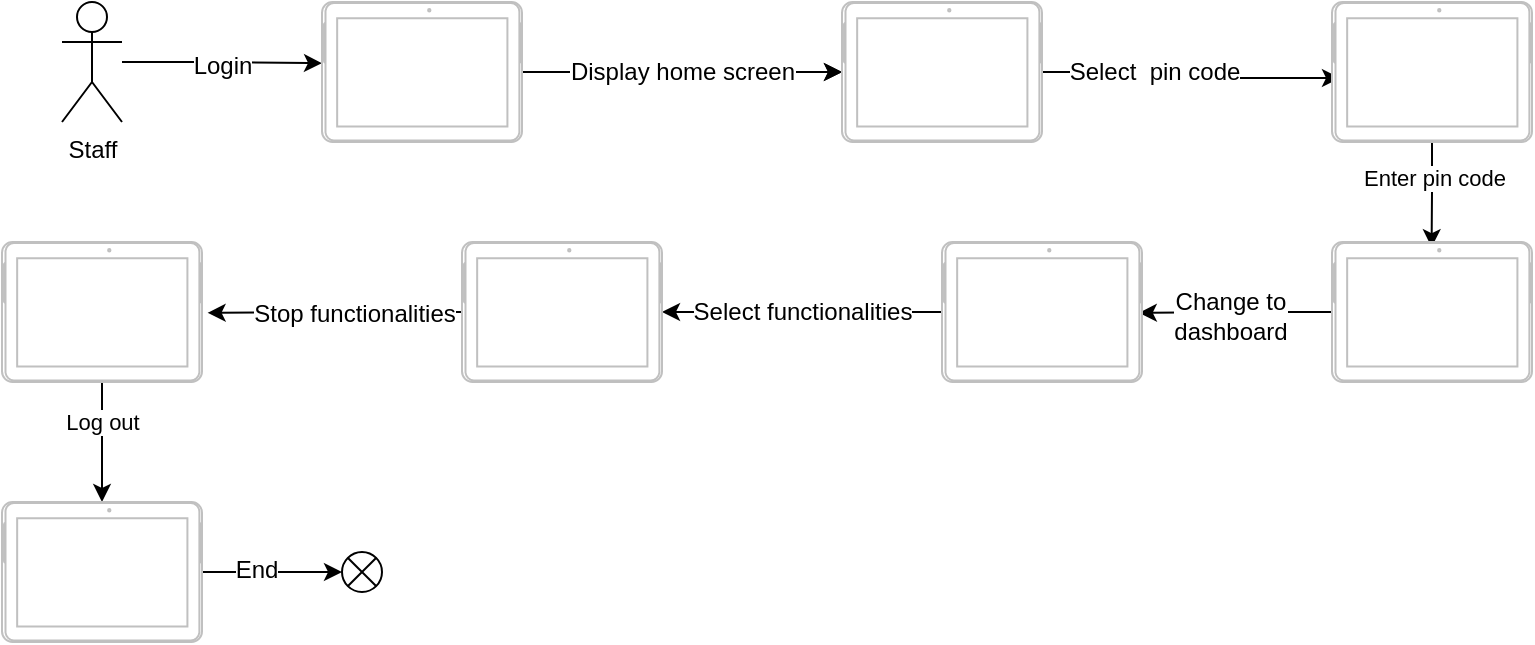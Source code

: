 <mxfile version="21.5.1" type="github" pages="3">
  <diagram name="Page-1" id="SnVdRLN-_1A_OSKU2oY6">
    <mxGraphModel dx="1050" dy="549" grid="1" gridSize="10" guides="1" tooltips="1" connect="1" arrows="1" fold="1" page="1" pageScale="1" pageWidth="850" pageHeight="1100" math="0" shadow="0">
      <root>
        <mxCell id="0" />
        <mxCell id="1" parent="0" />
        <mxCell id="2sN726RHxl2t0YSqJnx4-3" value="&lt;font style=&quot;font-size: 12px;&quot;&gt;Login&lt;/font&gt;" style="edgeStyle=orthogonalEdgeStyle;rounded=0;orthogonalLoop=1;jettySize=auto;html=1;entryX=0.563;entryY=0;entryDx=0;entryDy=0;entryPerimeter=0;fontSize=14;" parent="1" source="2sN726RHxl2t0YSqJnx4-1" target="2sN726RHxl2t0YSqJnx4-2" edge="1">
          <mxGeometry relative="1" as="geometry" />
        </mxCell>
        <mxCell id="2sN726RHxl2t0YSqJnx4-1" value="Staff" style="shape=umlActor;verticalLabelPosition=bottom;verticalAlign=top;html=1;outlineConnect=0;fontSize=12;" parent="1" vertex="1">
          <mxGeometry x="30" y="180" width="30" height="60" as="geometry" />
        </mxCell>
        <mxCell id="2sN726RHxl2t0YSqJnx4-6" style="edgeStyle=orthogonalEdgeStyle;rounded=0;orthogonalLoop=1;jettySize=auto;html=1;" parent="1" source="2sN726RHxl2t0YSqJnx4-2" target="2sN726RHxl2t0YSqJnx4-5" edge="1">
          <mxGeometry relative="1" as="geometry" />
        </mxCell>
        <mxCell id="2sN726RHxl2t0YSqJnx4-7" value="Display home screen" style="edgeStyle=orthogonalEdgeStyle;rounded=0;orthogonalLoop=1;jettySize=auto;html=1;fontSize=12;" parent="1" source="2sN726RHxl2t0YSqJnx4-2" target="2sN726RHxl2t0YSqJnx4-5" edge="1">
          <mxGeometry relative="1" as="geometry" />
        </mxCell>
        <mxCell id="2sN726RHxl2t0YSqJnx4-2" value="" style="verticalLabelPosition=bottom;verticalAlign=top;html=1;shadow=0;dashed=0;strokeWidth=1;shape=mxgraph.android.tab2;strokeColor=#c0c0c0;direction=north;" parent="1" vertex="1">
          <mxGeometry x="160" y="180" width="100" height="70" as="geometry" />
        </mxCell>
        <mxCell id="2sN726RHxl2t0YSqJnx4-19" style="edgeStyle=orthogonalEdgeStyle;rounded=0;orthogonalLoop=1;jettySize=auto;html=1;entryX=0.457;entryY=0.04;entryDx=0;entryDy=0;entryPerimeter=0;" parent="1" source="2sN726RHxl2t0YSqJnx4-5" target="2sN726RHxl2t0YSqJnx4-20" edge="1">
          <mxGeometry relative="1" as="geometry">
            <mxPoint x="620" y="215" as="targetPoint" />
          </mxGeometry>
        </mxCell>
        <mxCell id="2sN726RHxl2t0YSqJnx4-27" value="Select&amp;nbsp; pin code" style="edgeLabel;html=1;align=center;verticalAlign=middle;resizable=0;points=[];fontSize=12;" parent="2sN726RHxl2t0YSqJnx4-19" vertex="1" connectable="0">
          <mxGeometry x="-0.271" y="-3" relative="1" as="geometry">
            <mxPoint y="-3" as="offset" />
          </mxGeometry>
        </mxCell>
        <mxCell id="2sN726RHxl2t0YSqJnx4-5" value="" style="verticalLabelPosition=bottom;verticalAlign=top;html=1;shadow=0;dashed=0;strokeWidth=1;shape=mxgraph.android.tab2;strokeColor=#c0c0c0;direction=north;" parent="1" vertex="1">
          <mxGeometry x="420" y="180" width="100" height="70" as="geometry" />
        </mxCell>
        <mxCell id="nK3qLVdeOrHSDVej1fRH-6" style="edgeStyle=orthogonalEdgeStyle;rounded=0;orthogonalLoop=1;jettySize=auto;html=1;entryX=0.963;entryY=0.498;entryDx=0;entryDy=0;entryPerimeter=0;" edge="1" parent="1" source="2sN726RHxl2t0YSqJnx4-20" target="nK3qLVdeOrHSDVej1fRH-1">
          <mxGeometry relative="1" as="geometry" />
        </mxCell>
        <mxCell id="nK3qLVdeOrHSDVej1fRH-7" value="Enter pin code" style="edgeLabel;html=1;align=center;verticalAlign=middle;resizable=0;points=[];" vertex="1" connectable="0" parent="nK3qLVdeOrHSDVej1fRH-6">
          <mxGeometry x="-0.28" y="1" relative="1" as="geometry">
            <mxPoint y="-1" as="offset" />
          </mxGeometry>
        </mxCell>
        <mxCell id="2sN726RHxl2t0YSqJnx4-20" value="" style="verticalLabelPosition=bottom;verticalAlign=top;html=1;shadow=0;dashed=0;strokeWidth=1;shape=mxgraph.android.tab2;strokeColor=#c0c0c0;direction=north;" parent="1" vertex="1">
          <mxGeometry x="665" y="180" width="100" height="70" as="geometry" />
        </mxCell>
        <mxCell id="2sN726RHxl2t0YSqJnx4-30" value="" style="verticalLabelPosition=bottom;verticalAlign=top;html=1;shape=mxgraph.flowchart.or;" parent="1" vertex="1">
          <mxGeometry x="170" y="455" width="20" height="20" as="geometry" />
        </mxCell>
        <mxCell id="nK3qLVdeOrHSDVej1fRH-10" style="edgeStyle=orthogonalEdgeStyle;rounded=0;orthogonalLoop=1;jettySize=auto;html=1;entryX=0.494;entryY=0.984;entryDx=0;entryDy=0;entryPerimeter=0;" edge="1" parent="1" source="nK3qLVdeOrHSDVej1fRH-1" target="nK3qLVdeOrHSDVej1fRH-8">
          <mxGeometry relative="1" as="geometry" />
        </mxCell>
        <mxCell id="nK3qLVdeOrHSDVej1fRH-11" value="Change to&lt;br style=&quot;font-size: 12px;&quot;&gt;dashboard" style="edgeLabel;html=1;align=center;verticalAlign=middle;resizable=0;points=[];fontSize=12;" vertex="1" connectable="0" parent="nK3qLVdeOrHSDVej1fRH-10">
          <mxGeometry x="0.068" y="1" relative="1" as="geometry">
            <mxPoint as="offset" />
          </mxGeometry>
        </mxCell>
        <mxCell id="nK3qLVdeOrHSDVej1fRH-1" value="" style="verticalLabelPosition=bottom;verticalAlign=top;html=1;shadow=0;dashed=0;strokeWidth=1;shape=mxgraph.android.tab2;strokeColor=#c0c0c0;direction=north;" vertex="1" parent="1">
          <mxGeometry x="665" y="300" width="100" height="70" as="geometry" />
        </mxCell>
        <mxCell id="nK3qLVdeOrHSDVej1fRH-13" value="" style="edgeStyle=orthogonalEdgeStyle;rounded=0;orthogonalLoop=1;jettySize=auto;html=1;" edge="1" parent="1" source="nK3qLVdeOrHSDVej1fRH-8" target="nK3qLVdeOrHSDVej1fRH-12">
          <mxGeometry relative="1" as="geometry" />
        </mxCell>
        <mxCell id="nK3qLVdeOrHSDVej1fRH-14" value="Select functionalities" style="edgeLabel;html=1;align=center;verticalAlign=middle;resizable=0;points=[];fontSize=12;" vertex="1" connectable="0" parent="nK3qLVdeOrHSDVej1fRH-13">
          <mxGeometry x="0.005" y="-4" relative="1" as="geometry">
            <mxPoint y="4" as="offset" />
          </mxGeometry>
        </mxCell>
        <mxCell id="nK3qLVdeOrHSDVej1fRH-8" value="" style="verticalLabelPosition=bottom;verticalAlign=top;html=1;shadow=0;dashed=0;strokeWidth=1;shape=mxgraph.android.tab2;strokeColor=#c0c0c0;direction=north;" vertex="1" parent="1">
          <mxGeometry x="470" y="300" width="100" height="70" as="geometry" />
        </mxCell>
        <mxCell id="nK3qLVdeOrHSDVej1fRH-19" style="edgeStyle=orthogonalEdgeStyle;rounded=0;orthogonalLoop=1;jettySize=auto;html=1;entryX=0.494;entryY=1.028;entryDx=0;entryDy=0;entryPerimeter=0;" edge="1" parent="1" source="nK3qLVdeOrHSDVej1fRH-12" target="nK3qLVdeOrHSDVej1fRH-15">
          <mxGeometry relative="1" as="geometry" />
        </mxCell>
        <mxCell id="nK3qLVdeOrHSDVej1fRH-24" value="Stop functionalities" style="edgeLabel;html=1;align=center;verticalAlign=middle;resizable=0;points=[];fontSize=12;" vertex="1" connectable="0" parent="nK3qLVdeOrHSDVej1fRH-19">
          <mxGeometry x="-0.16" y="1" relative="1" as="geometry">
            <mxPoint x="-1" as="offset" />
          </mxGeometry>
        </mxCell>
        <mxCell id="nK3qLVdeOrHSDVej1fRH-12" value="" style="verticalLabelPosition=bottom;verticalAlign=top;html=1;shadow=0;dashed=0;strokeWidth=1;shape=mxgraph.android.tab2;strokeColor=#c0c0c0;direction=north;" vertex="1" parent="1">
          <mxGeometry x="230" y="300" width="100" height="70" as="geometry" />
        </mxCell>
        <mxCell id="66upNzBI9f2kH6k-uRZi-2" value="" style="edgeStyle=orthogonalEdgeStyle;rounded=0;orthogonalLoop=1;jettySize=auto;html=1;" edge="1" parent="1" source="nK3qLVdeOrHSDVej1fRH-15" target="66upNzBI9f2kH6k-uRZi-1">
          <mxGeometry relative="1" as="geometry" />
        </mxCell>
        <mxCell id="66upNzBI9f2kH6k-uRZi-3" value="Log out" style="edgeLabel;html=1;align=center;verticalAlign=middle;resizable=0;points=[];" vertex="1" connectable="0" parent="66upNzBI9f2kH6k-uRZi-2">
          <mxGeometry x="-0.333" relative="1" as="geometry">
            <mxPoint as="offset" />
          </mxGeometry>
        </mxCell>
        <mxCell id="nK3qLVdeOrHSDVej1fRH-15" value="" style="verticalLabelPosition=bottom;verticalAlign=top;html=1;shadow=0;dashed=0;strokeWidth=1;shape=mxgraph.android.tab2;strokeColor=#c0c0c0;direction=north;" vertex="1" parent="1">
          <mxGeometry y="300" width="100" height="70" as="geometry" />
        </mxCell>
        <mxCell id="66upNzBI9f2kH6k-uRZi-4" style="edgeStyle=orthogonalEdgeStyle;rounded=0;orthogonalLoop=1;jettySize=auto;html=1;entryX=0;entryY=0.5;entryDx=0;entryDy=0;entryPerimeter=0;" edge="1" parent="1" source="66upNzBI9f2kH6k-uRZi-1" target="2sN726RHxl2t0YSqJnx4-30">
          <mxGeometry relative="1" as="geometry" />
        </mxCell>
        <mxCell id="66upNzBI9f2kH6k-uRZi-6" value="End" style="edgeLabel;html=1;align=center;verticalAlign=middle;resizable=0;points=[];fontSize=12;" vertex="1" connectable="0" parent="66upNzBI9f2kH6k-uRZi-4">
          <mxGeometry x="-0.24" y="1" relative="1" as="geometry">
            <mxPoint as="offset" />
          </mxGeometry>
        </mxCell>
        <mxCell id="66upNzBI9f2kH6k-uRZi-1" value="" style="verticalLabelPosition=bottom;verticalAlign=top;html=1;shadow=0;dashed=0;strokeWidth=1;shape=mxgraph.android.tab2;strokeColor=#c0c0c0;direction=north;" vertex="1" parent="1">
          <mxGeometry y="430" width="100" height="70" as="geometry" />
        </mxCell>
      </root>
    </mxGraphModel>
  </diagram>
  <diagram id="7R3RUDtyLBD4u7Aj02Cq" name="Page-2">
    <mxGraphModel dx="1050" dy="549" grid="1" gridSize="10" guides="1" tooltips="1" connect="1" arrows="1" fold="1" page="1" pageScale="1" pageWidth="850" pageHeight="1100" math="0" shadow="0">
      <root>
        <mxCell id="0" />
        <mxCell id="1" parent="0" />
        <mxCell id="Q7b0-w76bM-RjUrW4GwP-1" value="Login" style="edgeStyle=orthogonalEdgeStyle;rounded=0;orthogonalLoop=1;jettySize=auto;html=1;entryX=0.563;entryY=0;entryDx=0;entryDy=0;entryPerimeter=0;fontSize=12;" edge="1" parent="1" source="Q7b0-w76bM-RjUrW4GwP-2" target="Q7b0-w76bM-RjUrW4GwP-5">
          <mxGeometry x="-0.006" relative="1" as="geometry">
            <mxPoint as="offset" />
          </mxGeometry>
        </mxCell>
        <mxCell id="Q7b0-w76bM-RjUrW4GwP-2" value="Admin" style="shape=umlActor;verticalLabelPosition=bottom;verticalAlign=top;html=1;outlineConnect=0;fontSize=12;" vertex="1" parent="1">
          <mxGeometry x="30" y="180" width="30" height="60" as="geometry" />
        </mxCell>
        <mxCell id="Q7b0-w76bM-RjUrW4GwP-3" style="edgeStyle=orthogonalEdgeStyle;rounded=0;orthogonalLoop=1;jettySize=auto;html=1;" edge="1" parent="1" source="Q7b0-w76bM-RjUrW4GwP-5" target="Q7b0-w76bM-RjUrW4GwP-8">
          <mxGeometry relative="1" as="geometry" />
        </mxCell>
        <mxCell id="Q7b0-w76bM-RjUrW4GwP-4" value="Display dashboard" style="edgeStyle=orthogonalEdgeStyle;rounded=0;orthogonalLoop=1;jettySize=auto;html=1;fontSize=12;" edge="1" parent="1" source="Q7b0-w76bM-RjUrW4GwP-5" target="Q7b0-w76bM-RjUrW4GwP-8">
          <mxGeometry relative="1" as="geometry" />
        </mxCell>
        <mxCell id="Q7b0-w76bM-RjUrW4GwP-5" value="" style="verticalLabelPosition=bottom;verticalAlign=top;html=1;shadow=0;dashed=0;strokeWidth=1;shape=mxgraph.android.tab2;strokeColor=#c0c0c0;direction=north;" vertex="1" parent="1">
          <mxGeometry x="160" y="180" width="100" height="70" as="geometry" />
        </mxCell>
        <mxCell id="Q7b0-w76bM-RjUrW4GwP-30" style="edgeStyle=orthogonalEdgeStyle;rounded=0;orthogonalLoop=1;jettySize=auto;html=1;entryX=0.494;entryY=-0.036;entryDx=0;entryDy=0;entryPerimeter=0;" edge="1" parent="1" source="Q7b0-w76bM-RjUrW4GwP-8" target="Q7b0-w76bM-RjUrW4GwP-18">
          <mxGeometry relative="1" as="geometry" />
        </mxCell>
        <mxCell id="Q7b0-w76bM-RjUrW4GwP-31" value="Select functionalities" style="edgeLabel;html=1;align=center;verticalAlign=middle;resizable=0;points=[];fontSize=12;" vertex="1" connectable="0" parent="Q7b0-w76bM-RjUrW4GwP-30">
          <mxGeometry x="-0.216" y="-1" relative="1" as="geometry">
            <mxPoint x="1" as="offset" />
          </mxGeometry>
        </mxCell>
        <mxCell id="Q7b0-w76bM-RjUrW4GwP-8" value="" style="verticalLabelPosition=bottom;verticalAlign=top;html=1;shadow=0;dashed=0;strokeWidth=1;shape=mxgraph.android.tab2;strokeColor=#c0c0c0;direction=north;" vertex="1" parent="1">
          <mxGeometry x="420" y="180" width="100" height="70" as="geometry" />
        </mxCell>
        <mxCell id="Q7b0-w76bM-RjUrW4GwP-12" value="" style="verticalLabelPosition=bottom;verticalAlign=top;html=1;shape=mxgraph.flowchart.or;" vertex="1" parent="1">
          <mxGeometry x="280" y="335" width="20" height="20" as="geometry" />
        </mxCell>
        <mxCell id="Q7b0-w76bM-RjUrW4GwP-35" style="edgeStyle=orthogonalEdgeStyle;rounded=0;orthogonalLoop=1;jettySize=auto;html=1;entryX=1.014;entryY=0.496;entryDx=0;entryDy=0;entryPerimeter=0;" edge="1" parent="1" source="Q7b0-w76bM-RjUrW4GwP-18" target="Q7b0-w76bM-RjUrW4GwP-32">
          <mxGeometry relative="1" as="geometry" />
        </mxCell>
        <mxCell id="Q7b0-w76bM-RjUrW4GwP-36" value="Stop functionalities" style="edgeLabel;html=1;align=center;verticalAlign=middle;resizable=0;points=[];" vertex="1" connectable="0" parent="Q7b0-w76bM-RjUrW4GwP-35">
          <mxGeometry x="-0.226" y="-1" relative="1" as="geometry">
            <mxPoint as="offset" />
          </mxGeometry>
        </mxCell>
        <mxCell id="Q7b0-w76bM-RjUrW4GwP-18" value="" style="verticalLabelPosition=bottom;verticalAlign=top;html=1;shadow=0;dashed=0;strokeWidth=1;shape=mxgraph.android.tab2;strokeColor=#c0c0c0;direction=north;" vertex="1" parent="1">
          <mxGeometry x="670" y="180" width="100" height="70" as="geometry" />
        </mxCell>
        <mxCell id="Q7b0-w76bM-RjUrW4GwP-43" style="edgeStyle=orthogonalEdgeStyle;rounded=0;orthogonalLoop=1;jettySize=auto;html=1;entryX=1;entryY=0.5;entryDx=0;entryDy=0;entryPerimeter=0;" edge="1" parent="1" source="Q7b0-w76bM-RjUrW4GwP-24" target="Q7b0-w76bM-RjUrW4GwP-12">
          <mxGeometry relative="1" as="geometry" />
        </mxCell>
        <mxCell id="Q7b0-w76bM-RjUrW4GwP-44" value="End" style="edgeLabel;html=1;align=center;verticalAlign=middle;resizable=0;points=[];fontSize=12;" vertex="1" connectable="0" parent="Q7b0-w76bM-RjUrW4GwP-43">
          <mxGeometry x="0.187" y="-3" relative="1" as="geometry">
            <mxPoint y="3" as="offset" />
          </mxGeometry>
        </mxCell>
        <mxCell id="Q7b0-w76bM-RjUrW4GwP-24" value="" style="verticalLabelPosition=bottom;verticalAlign=top;html=1;shadow=0;dashed=0;strokeWidth=1;shape=mxgraph.android.tab2;strokeColor=#c0c0c0;direction=north;" vertex="1" parent="1">
          <mxGeometry x="420" y="310" width="100" height="70" as="geometry" />
        </mxCell>
        <mxCell id="Q7b0-w76bM-RjUrW4GwP-37" style="edgeStyle=orthogonalEdgeStyle;rounded=0;orthogonalLoop=1;jettySize=auto;html=1;entryX=0.511;entryY=1.036;entryDx=0;entryDy=0;entryPerimeter=0;" edge="1" parent="1" source="Q7b0-w76bM-RjUrW4GwP-32" target="Q7b0-w76bM-RjUrW4GwP-24">
          <mxGeometry relative="1" as="geometry" />
        </mxCell>
        <mxCell id="Q7b0-w76bM-RjUrW4GwP-38" value="Log out" style="edgeLabel;html=1;align=center;verticalAlign=middle;resizable=0;points=[];fontSize=12;" vertex="1" connectable="0" parent="Q7b0-w76bM-RjUrW4GwP-37">
          <mxGeometry x="0.019" y="3" relative="1" as="geometry">
            <mxPoint x="8" as="offset" />
          </mxGeometry>
        </mxCell>
        <mxCell id="Q7b0-w76bM-RjUrW4GwP-32" value="" style="verticalLabelPosition=bottom;verticalAlign=top;html=1;shadow=0;dashed=0;strokeWidth=1;shape=mxgraph.android.tab2;strokeColor=#c0c0c0;direction=north;" vertex="1" parent="1">
          <mxGeometry x="670" y="310" width="100" height="70" as="geometry" />
        </mxCell>
      </root>
    </mxGraphModel>
  </diagram>
  <diagram id="ZsNemxNztVDXss0RokxS" name="Page-3">
    <mxGraphModel dx="1050" dy="549" grid="1" gridSize="10" guides="1" tooltips="1" connect="1" arrows="1" fold="1" page="1" pageScale="1" pageWidth="850" pageHeight="1100" math="0" shadow="0">
      <root>
        <mxCell id="0" />
        <mxCell id="1" parent="0" />
        <mxCell id="y63BPqgY5bPu0dXNmX7f-1" style="edgeStyle=orthogonalEdgeStyle;rounded=0;orthogonalLoop=1;jettySize=auto;html=1;entryX=0.563;entryY=-0.028;entryDx=0;entryDy=0;entryPerimeter=0;" edge="1" parent="1" source="-atXlIFu4AZGGJI9UZlO-1" target="RfRheVKwnkVlS2AGL7-b-1">
          <mxGeometry relative="1" as="geometry" />
        </mxCell>
        <mxCell id="y63BPqgY5bPu0dXNmX7f-2" value="Select functionalities&amp;nbsp;&lt;br&gt;on home screen" style="edgeLabel;html=1;align=center;verticalAlign=middle;resizable=0;points=[];" vertex="1" connectable="0" parent="y63BPqgY5bPu0dXNmX7f-1">
          <mxGeometry x="-0.186" y="1" relative="1" as="geometry">
            <mxPoint as="offset" />
          </mxGeometry>
        </mxCell>
        <mxCell id="-atXlIFu4AZGGJI9UZlO-1" value="Visitor" style="shape=umlActor;verticalLabelPosition=bottom;verticalAlign=top;html=1;outlineConnect=0;fontSize=12;" vertex="1" parent="1">
          <mxGeometry x="30" y="180" width="30" height="60" as="geometry" />
        </mxCell>
        <mxCell id="y63BPqgY5bPu0dXNmX7f-4" value="" style="edgeStyle=orthogonalEdgeStyle;rounded=0;orthogonalLoop=1;jettySize=auto;html=1;" edge="1" parent="1" source="RfRheVKwnkVlS2AGL7-b-1" target="y63BPqgY5bPu0dXNmX7f-3">
          <mxGeometry relative="1" as="geometry" />
        </mxCell>
        <mxCell id="y63BPqgY5bPu0dXNmX7f-5" value="Complete all&lt;br&gt;functionalities" style="edgeLabel;html=1;align=center;verticalAlign=middle;resizable=0;points=[];" vertex="1" connectable="0" parent="y63BPqgY5bPu0dXNmX7f-4">
          <mxGeometry x="-0.28" y="2" relative="1" as="geometry">
            <mxPoint as="offset" />
          </mxGeometry>
        </mxCell>
        <mxCell id="RfRheVKwnkVlS2AGL7-b-1" value="" style="verticalLabelPosition=bottom;verticalAlign=top;html=1;shadow=0;dashed=0;strokeWidth=1;shape=mxgraph.android.tab2;strokeColor=#c0c0c0;direction=north;" vertex="1" parent="1">
          <mxGeometry x="250" y="180" width="100" height="70" as="geometry" />
        </mxCell>
        <mxCell id="8lrervwLwrNJBpR4w5Ec-2" style="edgeStyle=orthogonalEdgeStyle;rounded=0;orthogonalLoop=1;jettySize=auto;html=1;entryX=0;entryY=0.5;entryDx=0;entryDy=0;entryPerimeter=0;" edge="1" parent="1" source="y63BPqgY5bPu0dXNmX7f-3" target="8lrervwLwrNJBpR4w5Ec-1">
          <mxGeometry relative="1" as="geometry" />
        </mxCell>
        <mxCell id="8lrervwLwrNJBpR4w5Ec-3" value="End" style="edgeLabel;html=1;align=center;verticalAlign=middle;resizable=0;points=[];" vertex="1" connectable="0" parent="8lrervwLwrNJBpR4w5Ec-2">
          <mxGeometry x="-0.234" y="-2" relative="1" as="geometry">
            <mxPoint as="offset" />
          </mxGeometry>
        </mxCell>
        <mxCell id="y63BPqgY5bPu0dXNmX7f-3" value="" style="verticalLabelPosition=bottom;verticalAlign=top;html=1;shadow=0;dashed=0;strokeWidth=1;shape=mxgraph.android.tab2;strokeColor=#c0c0c0;direction=north;" vertex="1" parent="1">
          <mxGeometry x="480" y="180" width="100" height="70" as="geometry" />
        </mxCell>
        <mxCell id="8lrervwLwrNJBpR4w5Ec-1" value="" style="verticalLabelPosition=bottom;verticalAlign=top;html=1;shape=mxgraph.flowchart.or;" vertex="1" parent="1">
          <mxGeometry x="650" y="205" width="20" height="20" as="geometry" />
        </mxCell>
      </root>
    </mxGraphModel>
  </diagram>
</mxfile>
